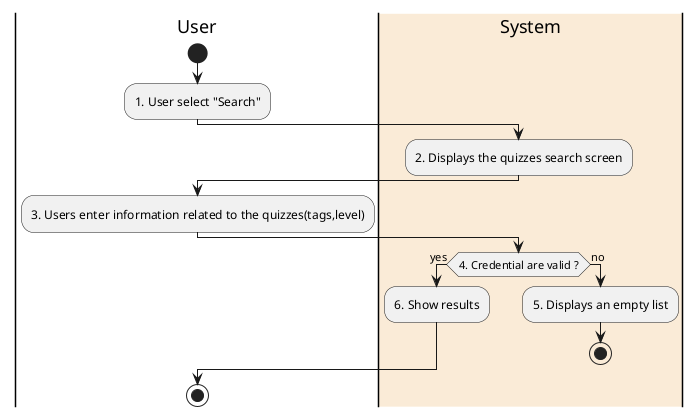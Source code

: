 @startuml
|User|
start
:1. User select "Search";
|#AntiqueWhite|System|
:2. Displays the quizzes search screen;
|User|
:3. Users enter information related to the quizzes(tags,level);
|#AntiqueWhite|System|
if (4. Credential are valid ?) then (yes)
  :6. Show results;
else (no)
|#AntiqueWhite|System|
  :5. Displays an empty list;
  stop
endif
|User|
stop
@enduml